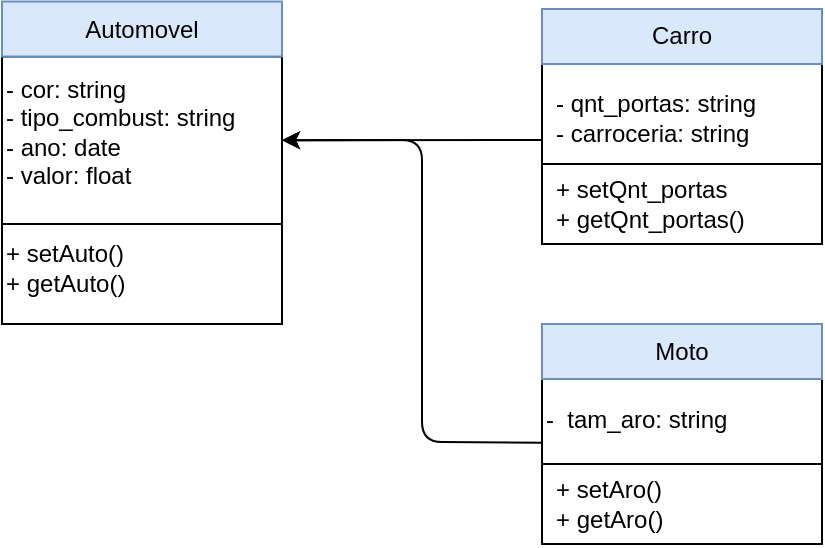 <mxfile version="13.10.5" type="github">
  <diagram id="GCk-XLboz6Cf24SK-Liw" name="Page-1">
    <mxGraphModel dx="868" dy="461" grid="1" gridSize="10" guides="1" tooltips="1" connect="1" arrows="1" fold="1" page="1" pageScale="1" pageWidth="827" pageHeight="1169" math="0" shadow="0">
      <root>
        <mxCell id="0" />
        <mxCell id="1" parent="0" />
        <mxCell id="lmqF6x9C6lXG1RpUnHR8-2" value="" style="rounded=0;whiteSpace=wrap;html=1;" vertex="1" parent="1">
          <mxGeometry x="80" y="146.25" width="140" height="83.75" as="geometry" />
        </mxCell>
        <mxCell id="lmqF6x9C6lXG1RpUnHR8-3" value="" style="rounded=0;whiteSpace=wrap;html=1;" vertex="1" parent="1">
          <mxGeometry x="80" y="230" width="140" height="50" as="geometry" />
        </mxCell>
        <mxCell id="lmqF6x9C6lXG1RpUnHR8-9" value="&lt;div align=&quot;left&quot;&gt;- cor: string&lt;br&gt;&lt;/div&gt;&lt;div&gt;- tipo_combust: string&lt;br&gt;&lt;/div&gt;&lt;div&gt;- ano: date&lt;/div&gt;&lt;div&gt;- valor: float&lt;br&gt;&lt;/div&gt;" style="text;html=1;strokeColor=none;fillColor=none;align=left;verticalAlign=middle;whiteSpace=wrap;rounded=0;" vertex="1" parent="1">
          <mxGeometry x="80" y="160" width="135" height="47.5" as="geometry" />
        </mxCell>
        <mxCell id="lmqF6x9C6lXG1RpUnHR8-11" value="&lt;div align=&quot;left&quot;&gt;+ setAuto()&lt;/div&gt;&lt;div align=&quot;left&quot;&gt;+ getAuto()&lt;/div&gt;" style="text;html=1;strokeColor=none;fillColor=none;align=left;verticalAlign=middle;whiteSpace=wrap;rounded=0;" vertex="1" parent="1">
          <mxGeometry x="80" y="230" width="79" height="44" as="geometry" />
        </mxCell>
        <mxCell id="lmqF6x9C6lXG1RpUnHR8-13" value="" style="rounded=0;whiteSpace=wrap;html=1;" vertex="1" parent="1">
          <mxGeometry x="350" y="150" width="140" height="50" as="geometry" />
        </mxCell>
        <mxCell id="lmqF6x9C6lXG1RpUnHR8-14" value="" style="rounded=0;whiteSpace=wrap;html=1;" vertex="1" parent="1">
          <mxGeometry x="350" y="200" width="140" height="40" as="geometry" />
        </mxCell>
        <mxCell id="lmqF6x9C6lXG1RpUnHR8-15" value="Carro" style="text;html=1;strokeColor=#6c8ebf;fillColor=#dae8fc;align=center;verticalAlign=middle;whiteSpace=wrap;rounded=0;" vertex="1" parent="1">
          <mxGeometry x="350" y="122.5" width="140" height="27.5" as="geometry" />
        </mxCell>
        <mxCell id="lmqF6x9C6lXG1RpUnHR8-16" value="&lt;div align=&quot;left&quot;&gt;- qnt_portas: string&lt;br&gt;- carroceria: string&lt;br&gt;&lt;/div&gt;" style="text;html=1;strokeColor=none;fillColor=none;align=left;verticalAlign=middle;whiteSpace=wrap;rounded=0;" vertex="1" parent="1">
          <mxGeometry x="355" y="154.75" width="130" height="45.25" as="geometry" />
        </mxCell>
        <mxCell id="lmqF6x9C6lXG1RpUnHR8-17" value="&lt;div align=&quot;left&quot;&gt;+ setQnt_portas&lt;/div&gt;&lt;div align=&quot;left&quot;&gt;+ getQnt_portas()&lt;/div&gt;" style="text;html=1;strokeColor=none;fillColor=none;align=left;verticalAlign=middle;whiteSpace=wrap;rounded=0;" vertex="1" parent="1">
          <mxGeometry x="355" y="200" width="115" height="40" as="geometry" />
        </mxCell>
        <mxCell id="lmqF6x9C6lXG1RpUnHR8-24" value="" style="endArrow=classic;html=1;entryX=1;entryY=0.5;entryDx=0;entryDy=0;" edge="1" parent="1" target="lmqF6x9C6lXG1RpUnHR8-2">
          <mxGeometry width="50" height="50" relative="1" as="geometry">
            <mxPoint x="350" y="188" as="sourcePoint" />
            <mxPoint x="230" y="184" as="targetPoint" />
          </mxGeometry>
        </mxCell>
        <mxCell id="lmqF6x9C6lXG1RpUnHR8-32" value="Automovel" style="text;html=1;strokeColor=#6c8ebf;fillColor=#dae8fc;align=center;verticalAlign=middle;whiteSpace=wrap;rounded=0;" vertex="1" parent="1">
          <mxGeometry x="80" y="118.75" width="140" height="27.5" as="geometry" />
        </mxCell>
        <mxCell id="lmqF6x9C6lXG1RpUnHR8-35" value="" style="rounded=0;whiteSpace=wrap;html=1;" vertex="1" parent="1">
          <mxGeometry x="350" y="307.5" width="140" height="42.5" as="geometry" />
        </mxCell>
        <mxCell id="lmqF6x9C6lXG1RpUnHR8-36" value="" style="rounded=0;whiteSpace=wrap;html=1;" vertex="1" parent="1">
          <mxGeometry x="350" y="350" width="140" height="40" as="geometry" />
        </mxCell>
        <mxCell id="lmqF6x9C6lXG1RpUnHR8-37" value="Moto" style="text;html=1;strokeColor=#6c8ebf;fillColor=#dae8fc;align=center;verticalAlign=middle;whiteSpace=wrap;rounded=0;" vertex="1" parent="1">
          <mxGeometry x="350" y="280" width="140" height="27.5" as="geometry" />
        </mxCell>
        <mxCell id="lmqF6x9C6lXG1RpUnHR8-38" value="&lt;div align=&quot;left&quot;&gt;-&amp;nbsp; tam_aro: string&lt;br&gt;&lt;/div&gt;" style="text;html=1;strokeColor=none;fillColor=none;align=left;verticalAlign=middle;whiteSpace=wrap;rounded=0;" vertex="1" parent="1">
          <mxGeometry x="350" y="307.5" width="110" height="40" as="geometry" />
        </mxCell>
        <mxCell id="lmqF6x9C6lXG1RpUnHR8-39" value="&lt;div align=&quot;left&quot;&gt;+ setAro()&lt;/div&gt;&lt;div align=&quot;left&quot;&gt;+ getAro()&lt;/div&gt;" style="text;html=1;strokeColor=none;fillColor=none;align=left;verticalAlign=middle;whiteSpace=wrap;rounded=0;" vertex="1" parent="1">
          <mxGeometry x="355" y="350" width="80" height="40" as="geometry" />
        </mxCell>
        <mxCell id="lmqF6x9C6lXG1RpUnHR8-40" value="" style="endArrow=classic;html=1;exitX=0;exitY=0.75;exitDx=0;exitDy=0;entryX=1;entryY=0.5;entryDx=0;entryDy=0;" edge="1" parent="1" source="lmqF6x9C6lXG1RpUnHR8-35" target="lmqF6x9C6lXG1RpUnHR8-2">
          <mxGeometry width="50" height="50" relative="1" as="geometry">
            <mxPoint x="320" y="310" as="sourcePoint" />
            <mxPoint x="370" y="260" as="targetPoint" />
            <Array as="points">
              <mxPoint x="290" y="339" />
              <mxPoint x="290" y="188" />
            </Array>
          </mxGeometry>
        </mxCell>
      </root>
    </mxGraphModel>
  </diagram>
</mxfile>
